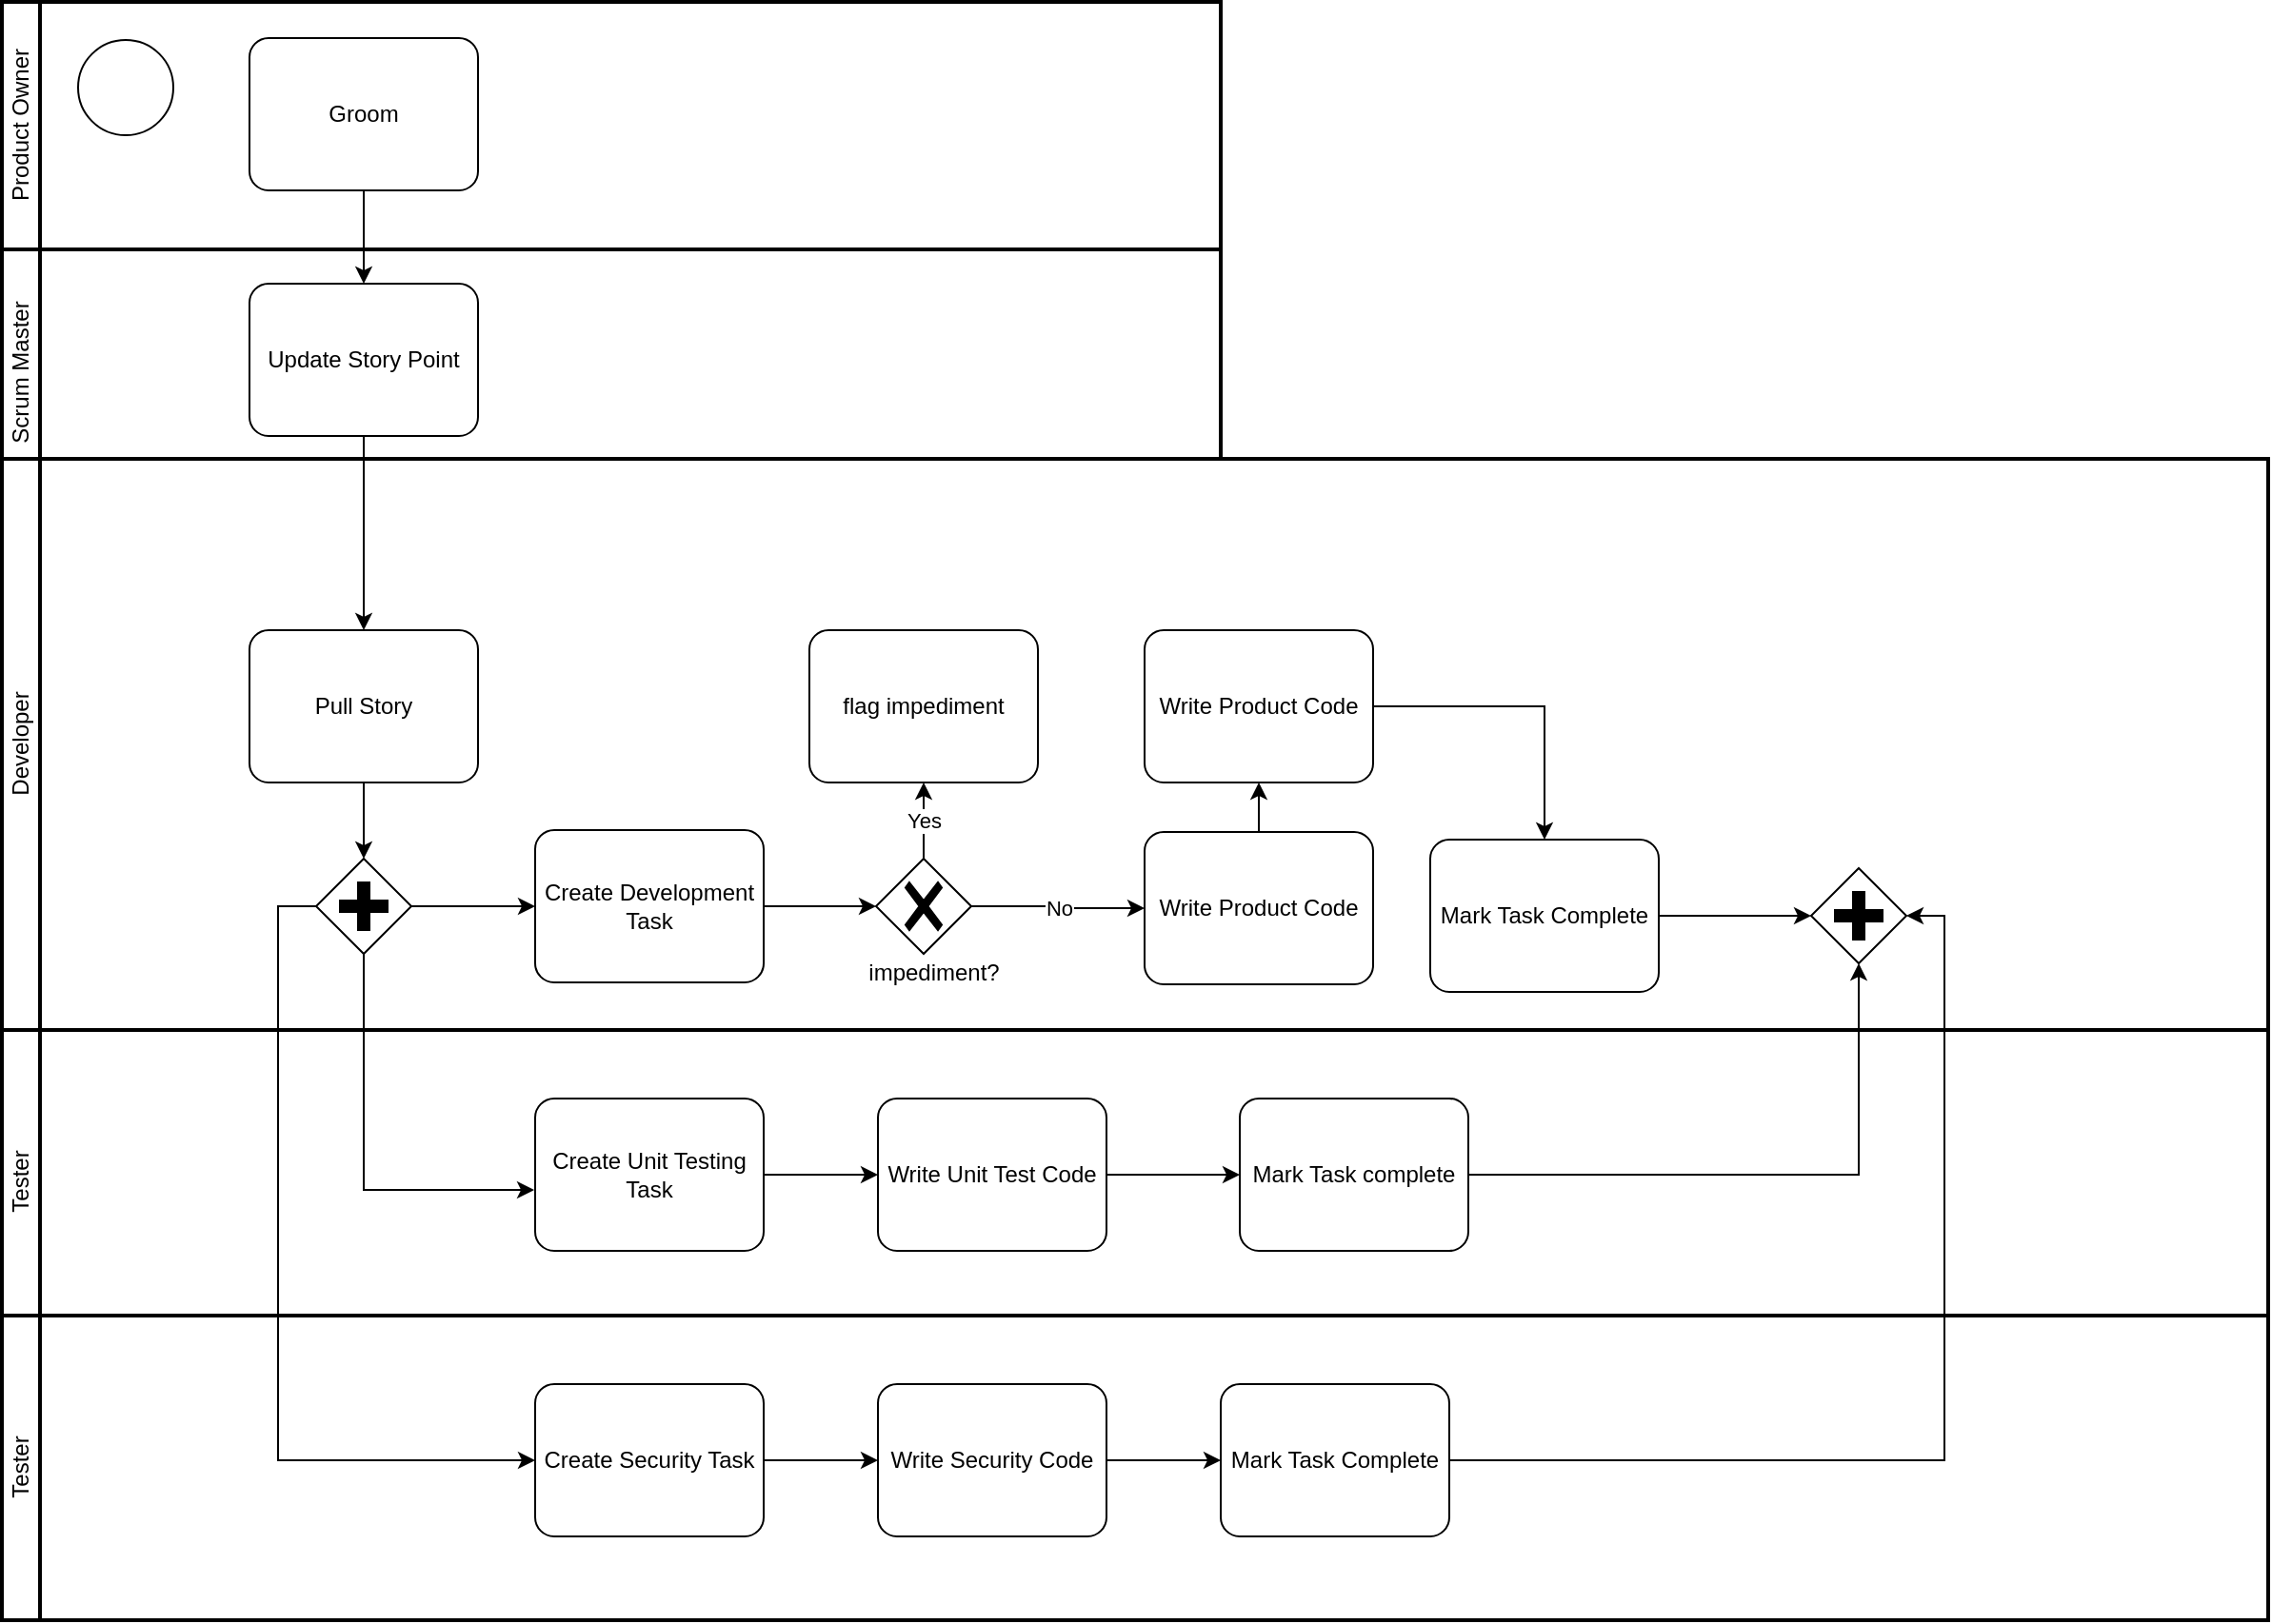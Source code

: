 <mxfile version="16.6.3" type="github" pages="2"><diagram id="_5m3srf5jCz5CyNSayfB" name="Page-1"><mxGraphModel dx="1892" dy="1052" grid="1" gridSize="10" guides="1" tooltips="1" connect="1" arrows="1" fold="1" page="1" pageScale="1" pageWidth="850" pageHeight="1100" math="0" shadow="0"><root><mxCell id="0"/><mxCell id="1" parent="0"/><mxCell id="sJbma0cb8wTK5Nyl8_7U-1" value="Product Owner" style="swimlane;html=1;startSize=20;fontStyle=0;collapsible=0;horizontal=0;swimlaneLine=1;swimlaneFillColor=#ffffff;strokeWidth=2;" vertex="1" parent="1"><mxGeometry x="110" y="20" width="640" height="130" as="geometry"/></mxCell><mxCell id="sJbma0cb8wTK5Nyl8_7U-4" value="" style="points=[[0.145,0.145,0],[0.5,0,0],[0.855,0.145,0],[1,0.5,0],[0.855,0.855,0],[0.5,1,0],[0.145,0.855,0],[0,0.5,0]];shape=mxgraph.bpmn.event;html=1;verticalLabelPosition=bottom;labelBackgroundColor=#ffffff;verticalAlign=top;align=center;perimeter=ellipsePerimeter;outlineConnect=0;aspect=fixed;outline=standard;symbol=general;" vertex="1" parent="sJbma0cb8wTK5Nyl8_7U-1"><mxGeometry x="40" y="20" width="50" height="50" as="geometry"/></mxCell><mxCell id="sJbma0cb8wTK5Nyl8_7U-5" value="Groom" style="points=[[0.25,0,0],[0.5,0,0],[0.75,0,0],[1,0.25,0],[1,0.5,0],[1,0.75,0],[0.75,1,0],[0.5,1,0],[0.25,1,0],[0,0.75,0],[0,0.5,0],[0,0.25,0]];shape=mxgraph.bpmn.task;whiteSpace=wrap;rectStyle=rounded;size=10;taskMarker=abstract;" vertex="1" parent="sJbma0cb8wTK5Nyl8_7U-1"><mxGeometry x="130" y="19" width="120" height="80" as="geometry"/></mxCell><mxCell id="sJbma0cb8wTK5Nyl8_7U-2" value="Scrum Master" style="swimlane;html=1;startSize=20;fontStyle=0;collapsible=0;horizontal=0;swimlaneLine=1;swimlaneFillColor=#ffffff;strokeWidth=2;" vertex="1" parent="1"><mxGeometry x="110" y="150" width="640" height="130" as="geometry"/></mxCell><mxCell id="jja5alJUXIAyAUdd--PY-1" value="Update Story Point" style="points=[[0.25,0,0],[0.5,0,0],[0.75,0,0],[1,0.25,0],[1,0.5,0],[1,0.75,0],[0.75,1,0],[0.5,1,0],[0.25,1,0],[0,0.75,0],[0,0.5,0],[0,0.25,0]];shape=mxgraph.bpmn.task;whiteSpace=wrap;rectStyle=rounded;size=10;taskMarker=abstract;" vertex="1" parent="sJbma0cb8wTK5Nyl8_7U-2"><mxGeometry x="130" y="18" width="120" height="80" as="geometry"/></mxCell><mxCell id="sJbma0cb8wTK5Nyl8_7U-3" value="Developer" style="swimlane;html=1;startSize=20;fontStyle=0;collapsible=0;horizontal=0;swimlaneLine=1;swimlaneFillColor=#ffffff;strokeWidth=2;" vertex="1" parent="1"><mxGeometry x="110" y="260" width="1190" height="300" as="geometry"/></mxCell><mxCell id="jja5alJUXIAyAUdd--PY-31" style="edgeStyle=orthogonalEdgeStyle;rounded=0;orthogonalLoop=1;jettySize=auto;html=1;exitX=0.5;exitY=1;exitDx=0;exitDy=0;exitPerimeter=0;entryX=0.5;entryY=0;entryDx=0;entryDy=0;entryPerimeter=0;" edge="1" parent="sJbma0cb8wTK5Nyl8_7U-3" source="jja5alJUXIAyAUdd--PY-2" target="jja5alJUXIAyAUdd--PY-28"><mxGeometry relative="1" as="geometry"/></mxCell><mxCell id="jja5alJUXIAyAUdd--PY-2" value="Pull Story" style="points=[[0.25,0,0],[0.5,0,0],[0.75,0,0],[1,0.25,0],[1,0.5,0],[1,0.75,0],[0.75,1,0],[0.5,1,0],[0.25,1,0],[0,0.75,0],[0,0.5,0],[0,0.25,0]];shape=mxgraph.bpmn.task;whiteSpace=wrap;rectStyle=rounded;size=10;taskMarker=abstract;" vertex="1" parent="sJbma0cb8wTK5Nyl8_7U-3"><mxGeometry x="130" y="90" width="120" height="80" as="geometry"/></mxCell><mxCell id="jja5alJUXIAyAUdd--PY-3" value="Create Development Task" style="points=[[0.25,0,0],[0.5,0,0],[0.75,0,0],[1,0.25,0],[1,0.5,0],[1,0.75,0],[0.75,1,0],[0.5,1,0],[0.25,1,0],[0,0.75,0],[0,0.5,0],[0,0.25,0]];shape=mxgraph.bpmn.task;whiteSpace=wrap;rectStyle=rounded;size=10;taskMarker=abstract;" vertex="1" parent="sJbma0cb8wTK5Nyl8_7U-3"><mxGeometry x="280" y="195" width="120" height="80" as="geometry"/></mxCell><mxCell id="jja5alJUXIAyAUdd--PY-12" value="Yes" style="edgeStyle=orthogonalEdgeStyle;rounded=0;orthogonalLoop=1;jettySize=auto;html=1;exitX=0.5;exitY=0;exitDx=0;exitDy=0;exitPerimeter=0;entryX=0.5;entryY=1;entryDx=0;entryDy=0;entryPerimeter=0;" edge="1" parent="sJbma0cb8wTK5Nyl8_7U-3" source="jja5alJUXIAyAUdd--PY-7" target="jja5alJUXIAyAUdd--PY-11"><mxGeometry relative="1" as="geometry"/></mxCell><mxCell id="jja5alJUXIAyAUdd--PY-15" value="No" style="edgeStyle=orthogonalEdgeStyle;rounded=0;orthogonalLoop=1;jettySize=auto;html=1;exitX=1;exitY=0.5;exitDx=0;exitDy=0;exitPerimeter=0;entryX=0;entryY=0.5;entryDx=0;entryDy=0;entryPerimeter=0;" edge="1" parent="sJbma0cb8wTK5Nyl8_7U-3" source="jja5alJUXIAyAUdd--PY-7" target="jja5alJUXIAyAUdd--PY-13"><mxGeometry relative="1" as="geometry"><mxPoint x="690" y="235" as="targetPoint"/></mxGeometry></mxCell><mxCell id="jja5alJUXIAyAUdd--PY-7" value="" style="points=[[0.25,0.25,0],[0.5,0,0],[0.75,0.25,0],[1,0.5,0],[0.75,0.75,0],[0.5,1,0],[0.25,0.75,0],[0,0.5,0]];shape=mxgraph.bpmn.gateway2;html=1;verticalLabelPosition=bottom;labelBackgroundColor=#ffffff;verticalAlign=top;align=center;perimeter=rhombusPerimeter;outlineConnect=0;outline=none;symbol=none;gwType=exclusive;" vertex="1" parent="sJbma0cb8wTK5Nyl8_7U-3"><mxGeometry x="459" y="210" width="50" height="50" as="geometry"/></mxCell><mxCell id="jja5alJUXIAyAUdd--PY-8" value="impediment?" style="text;html=1;align=center;verticalAlign=middle;resizable=0;points=[];autosize=1;strokeColor=none;fillColor=none;" vertex="1" parent="sJbma0cb8wTK5Nyl8_7U-3"><mxGeometry x="449" y="260" width="80" height="20" as="geometry"/></mxCell><mxCell id="jja5alJUXIAyAUdd--PY-6" value="" style="edgeStyle=orthogonalEdgeStyle;rounded=0;orthogonalLoop=1;jettySize=auto;html=1;entryX=0;entryY=0.5;entryDx=0;entryDy=0;entryPerimeter=0;" edge="1" parent="sJbma0cb8wTK5Nyl8_7U-3" source="jja5alJUXIAyAUdd--PY-3" target="jja5alJUXIAyAUdd--PY-7"><mxGeometry relative="1" as="geometry"><mxPoint x="500" y="20" as="targetPoint"/></mxGeometry></mxCell><mxCell id="jja5alJUXIAyAUdd--PY-11" value="flag impediment" style="points=[[0.25,0,0],[0.5,0,0],[0.75,0,0],[1,0.25,0],[1,0.5,0],[1,0.75,0],[0.75,1,0],[0.5,1,0],[0.25,1,0],[0,0.75,0],[0,0.5,0],[0,0.25,0]];shape=mxgraph.bpmn.task;whiteSpace=wrap;rectStyle=rounded;size=10;taskMarker=abstract;" vertex="1" parent="sJbma0cb8wTK5Nyl8_7U-3"><mxGeometry x="424" y="90" width="120" height="80" as="geometry"/></mxCell><mxCell id="jja5alJUXIAyAUdd--PY-51" style="edgeStyle=orthogonalEdgeStyle;rounded=0;orthogonalLoop=1;jettySize=auto;html=1;exitX=0.5;exitY=0;exitDx=0;exitDy=0;exitPerimeter=0;entryX=0.5;entryY=1;entryDx=0;entryDy=0;entryPerimeter=0;" edge="1" parent="sJbma0cb8wTK5Nyl8_7U-3" source="jja5alJUXIAyAUdd--PY-13" target="jja5alJUXIAyAUdd--PY-42"><mxGeometry relative="1" as="geometry"/></mxCell><mxCell id="jja5alJUXIAyAUdd--PY-13" value="Write Product Code" style="points=[[0.25,0,0],[0.5,0,0],[0.75,0,0],[1,0.25,0],[1,0.5,0],[1,0.75,0],[0.75,1,0],[0.5,1,0],[0.25,1,0],[0,0.75,0],[0,0.5,0],[0,0.25,0]];shape=mxgraph.bpmn.task;whiteSpace=wrap;rectStyle=rounded;size=10;taskMarker=abstract;" vertex="1" parent="sJbma0cb8wTK5Nyl8_7U-3"><mxGeometry x="600" y="196" width="120" height="80" as="geometry"/></mxCell><mxCell id="jja5alJUXIAyAUdd--PY-29" style="edgeStyle=orthogonalEdgeStyle;rounded=0;orthogonalLoop=1;jettySize=auto;html=1;exitX=1;exitY=0.5;exitDx=0;exitDy=0;exitPerimeter=0;" edge="1" parent="sJbma0cb8wTK5Nyl8_7U-3" source="jja5alJUXIAyAUdd--PY-28" target="jja5alJUXIAyAUdd--PY-3"><mxGeometry relative="1" as="geometry"/></mxCell><mxCell id="jja5alJUXIAyAUdd--PY-28" value="" style="points=[[0.25,0.25,0],[0.5,0,0],[0.75,0.25,0],[1,0.5,0],[0.75,0.75,0],[0.5,1,0],[0.25,0.75,0],[0,0.5,0]];shape=mxgraph.bpmn.gateway2;html=1;verticalLabelPosition=bottom;labelBackgroundColor=#ffffff;verticalAlign=top;align=center;perimeter=rhombusPerimeter;outlineConnect=0;outline=none;symbol=none;gwType=parallel;" vertex="1" parent="sJbma0cb8wTK5Nyl8_7U-3"><mxGeometry x="165" y="210" width="50" height="50" as="geometry"/></mxCell><mxCell id="jja5alJUXIAyAUdd--PY-42" value="Write Product Code" style="points=[[0.25,0,0],[0.5,0,0],[0.75,0,0],[1,0.25,0],[1,0.5,0],[1,0.75,0],[0.75,1,0],[0.5,1,0],[0.25,1,0],[0,0.75,0],[0,0.5,0],[0,0.25,0]];shape=mxgraph.bpmn.task;whiteSpace=wrap;rectStyle=rounded;size=10;taskMarker=abstract;" vertex="1" parent="sJbma0cb8wTK5Nyl8_7U-3"><mxGeometry x="600" y="90" width="120" height="80" as="geometry"/></mxCell><mxCell id="jja5alJUXIAyAUdd--PY-52" value="Mark Task Complete" style="points=[[0.25,0,0],[0.5,0,0],[0.75,0,0],[1,0.25,0],[1,0.5,0],[1,0.75,0],[0.75,1,0],[0.5,1,0],[0.25,1,0],[0,0.75,0],[0,0.5,0],[0,0.25,0]];shape=mxgraph.bpmn.task;whiteSpace=wrap;rectStyle=rounded;size=10;taskMarker=abstract;" vertex="1" parent="sJbma0cb8wTK5Nyl8_7U-3"><mxGeometry x="750" y="200" width="120" height="80" as="geometry"/></mxCell><mxCell id="jja5alJUXIAyAUdd--PY-53" value="" style="edgeStyle=orthogonalEdgeStyle;rounded=0;orthogonalLoop=1;jettySize=auto;html=1;" edge="1" parent="sJbma0cb8wTK5Nyl8_7U-3" source="jja5alJUXIAyAUdd--PY-42" target="jja5alJUXIAyAUdd--PY-52"><mxGeometry relative="1" as="geometry"/></mxCell><mxCell id="jja5alJUXIAyAUdd--PY-9" style="edgeStyle=orthogonalEdgeStyle;rounded=0;orthogonalLoop=1;jettySize=auto;html=1;exitX=0.5;exitY=1;exitDx=0;exitDy=0;exitPerimeter=0;entryX=0.5;entryY=0;entryDx=0;entryDy=0;entryPerimeter=0;" edge="1" parent="1" source="sJbma0cb8wTK5Nyl8_7U-5" target="jja5alJUXIAyAUdd--PY-1"><mxGeometry relative="1" as="geometry"/></mxCell><mxCell id="jja5alJUXIAyAUdd--PY-10" style="edgeStyle=orthogonalEdgeStyle;rounded=0;orthogonalLoop=1;jettySize=auto;html=1;exitX=0.5;exitY=1;exitDx=0;exitDy=0;exitPerimeter=0;entryX=0.5;entryY=0;entryDx=0;entryDy=0;entryPerimeter=0;" edge="1" parent="1" source="jja5alJUXIAyAUdd--PY-1" target="jja5alJUXIAyAUdd--PY-2"><mxGeometry relative="1" as="geometry"/></mxCell><mxCell id="jja5alJUXIAyAUdd--PY-16" value="Tester" style="swimlane;html=1;startSize=20;fontStyle=0;collapsible=0;horizontal=0;swimlaneLine=1;swimlaneFillColor=#ffffff;strokeWidth=2;" vertex="1" parent="1"><mxGeometry x="110" y="560" width="1190" height="160" as="geometry"/></mxCell><mxCell id="jja5alJUXIAyAUdd--PY-19" value="Create Unit Testing Task" style="points=[[0.25,0,0],[0.5,0,0],[0.75,0,0],[1,0.25,0],[1,0.5,0],[1,0.75,0],[0.75,1,0],[0.5,1,0],[0.25,1,0],[0,0.75,0],[0,0.5,0],[0,0.25,0]];shape=mxgraph.bpmn.task;whiteSpace=wrap;rectStyle=rounded;size=10;taskMarker=abstract;" vertex="1" parent="jja5alJUXIAyAUdd--PY-16"><mxGeometry x="280" y="36" width="120" height="80" as="geometry"/></mxCell><mxCell id="jja5alJUXIAyAUdd--PY-24" value="" style="edgeStyle=orthogonalEdgeStyle;rounded=0;orthogonalLoop=1;jettySize=auto;html=1;entryX=0;entryY=0.5;entryDx=0;entryDy=0;entryPerimeter=0;" edge="1" parent="jja5alJUXIAyAUdd--PY-16" source="jja5alJUXIAyAUdd--PY-19" target="jja5alJUXIAyAUdd--PY-26"><mxGeometry relative="1" as="geometry"><mxPoint x="470" y="235" as="targetPoint"/></mxGeometry></mxCell><mxCell id="jja5alJUXIAyAUdd--PY-26" value="Write Unit Test Code" style="points=[[0.25,0,0],[0.5,0,0],[0.75,0,0],[1,0.25,0],[1,0.5,0],[1,0.75,0],[0.75,1,0],[0.5,1,0],[0.25,1,0],[0,0.75,0],[0,0.5,0],[0,0.25,0]];shape=mxgraph.bpmn.task;whiteSpace=wrap;rectStyle=rounded;size=10;taskMarker=abstract;" vertex="1" parent="jja5alJUXIAyAUdd--PY-16"><mxGeometry x="460" y="36" width="120" height="80" as="geometry"/></mxCell><mxCell id="jja5alJUXIAyAUdd--PY-46" value="Mark Task complete" style="points=[[0.25,0,0],[0.5,0,0],[0.75,0,0],[1,0.25,0],[1,0.5,0],[1,0.75,0],[0.75,1,0],[0.5,1,0],[0.25,1,0],[0,0.75,0],[0,0.5,0],[0,0.25,0]];shape=mxgraph.bpmn.task;whiteSpace=wrap;rectStyle=rounded;size=10;taskMarker=abstract;" vertex="1" parent="jja5alJUXIAyAUdd--PY-16"><mxGeometry x="650" y="36" width="120" height="80" as="geometry"/></mxCell><mxCell id="jja5alJUXIAyAUdd--PY-47" value="" style="edgeStyle=orthogonalEdgeStyle;rounded=0;orthogonalLoop=1;jettySize=auto;html=1;" edge="1" parent="jja5alJUXIAyAUdd--PY-16" source="jja5alJUXIAyAUdd--PY-26" target="jja5alJUXIAyAUdd--PY-46"><mxGeometry relative="1" as="geometry"/></mxCell><mxCell id="jja5alJUXIAyAUdd--PY-30" style="edgeStyle=orthogonalEdgeStyle;rounded=0;orthogonalLoop=1;jettySize=auto;html=1;exitX=0.5;exitY=1;exitDx=0;exitDy=0;exitPerimeter=0;entryX=-0.004;entryY=0.6;entryDx=0;entryDy=0;entryPerimeter=0;" edge="1" parent="1" source="jja5alJUXIAyAUdd--PY-28" target="jja5alJUXIAyAUdd--PY-19"><mxGeometry relative="1" as="geometry"/></mxCell><mxCell id="jja5alJUXIAyAUdd--PY-32" value="Tester" style="swimlane;html=1;startSize=20;fontStyle=0;collapsible=0;horizontal=0;swimlaneLine=1;swimlaneFillColor=#ffffff;strokeWidth=2;" vertex="1" parent="1"><mxGeometry x="110" y="710" width="1190" height="160" as="geometry"/></mxCell><mxCell id="jja5alJUXIAyAUdd--PY-33" value="Create Security Task" style="points=[[0.25,0,0],[0.5,0,0],[0.75,0,0],[1,0.25,0],[1,0.5,0],[1,0.75,0],[0.75,1,0],[0.5,1,0],[0.25,1,0],[0,0.75,0],[0,0.5,0],[0,0.25,0]];shape=mxgraph.bpmn.task;whiteSpace=wrap;rectStyle=rounded;size=10;taskMarker=abstract;" vertex="1" parent="jja5alJUXIAyAUdd--PY-32"><mxGeometry x="280" y="36" width="120" height="80" as="geometry"/></mxCell><mxCell id="jja5alJUXIAyAUdd--PY-34" value="" style="edgeStyle=orthogonalEdgeStyle;rounded=0;orthogonalLoop=1;jettySize=auto;html=1;entryX=0;entryY=0.5;entryDx=0;entryDy=0;entryPerimeter=0;" edge="1" parent="jja5alJUXIAyAUdd--PY-32" source="jja5alJUXIAyAUdd--PY-33" target="jja5alJUXIAyAUdd--PY-35"><mxGeometry relative="1" as="geometry"><mxPoint x="470" y="235" as="targetPoint"/></mxGeometry></mxCell><mxCell id="jja5alJUXIAyAUdd--PY-35" value="Write Security Code" style="points=[[0.25,0,0],[0.5,0,0],[0.75,0,0],[1,0.25,0],[1,0.5,0],[1,0.75,0],[0.75,1,0],[0.5,1,0],[0.25,1,0],[0,0.75,0],[0,0.5,0],[0,0.25,0]];shape=mxgraph.bpmn.task;whiteSpace=wrap;rectStyle=rounded;size=10;taskMarker=abstract;" vertex="1" parent="jja5alJUXIAyAUdd--PY-32"><mxGeometry x="460" y="36" width="120" height="80" as="geometry"/></mxCell><mxCell id="jja5alJUXIAyAUdd--PY-55" value="Mark Task Complete" style="points=[[0.25,0,0],[0.5,0,0],[0.75,0,0],[1,0.25,0],[1,0.5,0],[1,0.75,0],[0.75,1,0],[0.5,1,0],[0.25,1,0],[0,0.75,0],[0,0.5,0],[0,0.25,0]];shape=mxgraph.bpmn.task;whiteSpace=wrap;rectStyle=rounded;size=10;taskMarker=abstract;" vertex="1" parent="jja5alJUXIAyAUdd--PY-32"><mxGeometry x="640" y="36" width="120" height="80" as="geometry"/></mxCell><mxCell id="jja5alJUXIAyAUdd--PY-56" value="" style="edgeStyle=orthogonalEdgeStyle;rounded=0;orthogonalLoop=1;jettySize=auto;html=1;" edge="1" parent="jja5alJUXIAyAUdd--PY-32" source="jja5alJUXIAyAUdd--PY-35" target="jja5alJUXIAyAUdd--PY-55"><mxGeometry relative="1" as="geometry"/></mxCell><mxCell id="jja5alJUXIAyAUdd--PY-36" style="edgeStyle=orthogonalEdgeStyle;rounded=0;orthogonalLoop=1;jettySize=auto;html=1;exitX=0;exitY=0.5;exitDx=0;exitDy=0;exitPerimeter=0;entryX=0;entryY=0.5;entryDx=0;entryDy=0;entryPerimeter=0;" edge="1" parent="1" source="jja5alJUXIAyAUdd--PY-28" target="jja5alJUXIAyAUdd--PY-33"><mxGeometry relative="1" as="geometry"/></mxCell><mxCell id="jja5alJUXIAyAUdd--PY-40" style="edgeStyle=orthogonalEdgeStyle;rounded=0;orthogonalLoop=1;jettySize=auto;html=1;entryX=0.5;entryY=1;entryDx=0;entryDy=0;entryPerimeter=0;exitX=1;exitY=0.5;exitDx=0;exitDy=0;exitPerimeter=0;" edge="1" parent="1" source="jja5alJUXIAyAUdd--PY-46" target="jja5alJUXIAyAUdd--PY-38"><mxGeometry relative="1" as="geometry"><mxPoint x="900" y="636" as="sourcePoint"/></mxGeometry></mxCell><mxCell id="jja5alJUXIAyAUdd--PY-41" style="edgeStyle=orthogonalEdgeStyle;rounded=0;orthogonalLoop=1;jettySize=auto;html=1;entryX=1;entryY=0.5;entryDx=0;entryDy=0;entryPerimeter=0;exitX=1;exitY=0.5;exitDx=0;exitDy=0;exitPerimeter=0;" edge="1" parent="1" source="jja5alJUXIAyAUdd--PY-55" target="jja5alJUXIAyAUdd--PY-38"><mxGeometry relative="1" as="geometry"><mxPoint x="950" y="786" as="sourcePoint"/></mxGeometry></mxCell><mxCell id="jja5alJUXIAyAUdd--PY-38" value="" style="points=[[0.25,0.25,0],[0.5,0,0],[0.75,0.25,0],[1,0.5,0],[0.75,0.75,0],[0.5,1,0],[0.25,0.75,0],[0,0.5,0]];shape=mxgraph.bpmn.gateway2;html=1;verticalLabelPosition=bottom;labelBackgroundColor=#ffffff;verticalAlign=top;align=center;perimeter=rhombusPerimeter;outlineConnect=0;outline=none;symbol=none;gwType=parallel;" vertex="1" parent="1"><mxGeometry x="1060" y="475" width="50" height="50" as="geometry"/></mxCell><mxCell id="jja5alJUXIAyAUdd--PY-54" style="edgeStyle=orthogonalEdgeStyle;rounded=0;orthogonalLoop=1;jettySize=auto;html=1;exitX=1;exitY=0.5;exitDx=0;exitDy=0;exitPerimeter=0;" edge="1" parent="1" source="jja5alJUXIAyAUdd--PY-52" target="jja5alJUXIAyAUdd--PY-38"><mxGeometry relative="1" as="geometry"/></mxCell></root></mxGraphModel></diagram><diagram id="kpRmsLxLycuJl__epjuG" name="mindmap"><mxGraphModel dx="946" dy="526" grid="1" gridSize="10" guides="1" tooltips="1" connect="1" arrows="1" fold="1" page="1" pageScale="1" pageWidth="850" pageHeight="1100" math="0" shadow="0"><root><mxCell id="8tqudO73Z4HLLYHnMug_-0"/><mxCell id="8tqudO73Z4HLLYHnMug_-1" parent="8tqudO73Z4HLLYHnMug_-0"/><mxCell id="97Q479K4r1Qtypzh9_Iu-0" value="" style="edgeStyle=none;rounded=0;jumpStyle=none;html=1;shadow=0;labelBackgroundColor=none;startArrow=none;startFill=0;endArrow=classic;endFill=1;jettySize=auto;orthogonalLoop=1;strokeColor=#2F5B7C;strokeWidth=3;fontFamily=Helvetica;fontSize=16;fontColor=#23445D;spacing=5;exitX=0.305;exitY=-0.007;exitDx=0;exitDy=0;exitPerimeter=0;" edge="1" parent="8tqudO73Z4HLLYHnMug_-1" source="97Q479K4r1Qtypzh9_Iu-4" target="97Q479K4r1Qtypzh9_Iu-19"><mxGeometry relative="1" as="geometry"/></mxCell><mxCell id="97Q479K4r1Qtypzh9_Iu-1" value="" style="edgeStyle=none;rounded=0;jumpStyle=none;html=1;shadow=0;labelBackgroundColor=none;startArrow=none;startFill=0;endArrow=classic;endFill=1;jettySize=auto;orthogonalLoop=1;strokeColor=#2F5B7C;strokeWidth=3;fontFamily=Helvetica;fontSize=16;fontColor=#23445D;spacing=5;" edge="1" parent="8tqudO73Z4HLLYHnMug_-1" source="97Q479K4r1Qtypzh9_Iu-4" target="97Q479K4r1Qtypzh9_Iu-26"><mxGeometry relative="1" as="geometry"/></mxCell><mxCell id="97Q479K4r1Qtypzh9_Iu-2" value="" style="edgeStyle=none;rounded=0;jumpStyle=none;html=1;shadow=0;labelBackgroundColor=none;startArrow=none;startFill=0;endArrow=classic;endFill=1;jettySize=auto;orthogonalLoop=1;strokeColor=#2F5B7C;strokeWidth=3;fontFamily=Helvetica;fontSize=16;fontColor=#23445D;spacing=5;" edge="1" parent="8tqudO73Z4HLLYHnMug_-1" source="97Q479K4r1Qtypzh9_Iu-4" target="97Q479K4r1Qtypzh9_Iu-15"><mxGeometry relative="1" as="geometry"/></mxCell><mxCell id="97Q479K4r1Qtypzh9_Iu-3" value="" style="edgeStyle=none;rounded=0;jumpStyle=none;html=1;shadow=0;labelBackgroundColor=none;startArrow=none;startFill=0;endArrow=classic;endFill=1;jettySize=auto;orthogonalLoop=1;strokeColor=#2F5B7C;strokeWidth=3;fontFamily=Helvetica;fontSize=16;fontColor=#23445D;spacing=5;" edge="1" parent="8tqudO73Z4HLLYHnMug_-1" source="97Q479K4r1Qtypzh9_Iu-4" target="97Q479K4r1Qtypzh9_Iu-8"><mxGeometry relative="1" as="geometry"/></mxCell><mxCell id="97Q479K4r1Qtypzh9_Iu-4" value="User Story" style="rounded=1;whiteSpace=wrap;html=1;shadow=0;labelBackgroundColor=none;strokeColor=none;strokeWidth=3;fillColor=#2F5B7C;fontFamily=Helvetica;fontSize=16;fontColor=#FFFFFF;align=center;fontStyle=1;spacing=5;arcSize=7;perimeterSpacing=2;" vertex="1" parent="8tqudO73Z4HLLYHnMug_-1"><mxGeometry x="501" y="350" width="150" height="70" as="geometry"/></mxCell><mxCell id="97Q479K4r1Qtypzh9_Iu-5" value="" style="edgeStyle=none;rounded=1;jumpStyle=none;html=1;shadow=0;labelBackgroundColor=none;startArrow=none;startFill=0;jettySize=auto;orthogonalLoop=1;strokeColor=#E85642;strokeWidth=3;fontFamily=Helvetica;fontSize=14;fontColor=#FFFFFF;spacing=5;fontStyle=1;fillColor=#b0e3e6;" edge="1" parent="8tqudO73Z4HLLYHnMug_-1" source="97Q479K4r1Qtypzh9_Iu-8" target="97Q479K4r1Qtypzh9_Iu-11"><mxGeometry relative="1" as="geometry"/></mxCell><mxCell id="97Q479K4r1Qtypzh9_Iu-6" value="" style="edgeStyle=none;rounded=1;jumpStyle=none;html=1;shadow=0;labelBackgroundColor=none;startArrow=none;startFill=0;jettySize=auto;orthogonalLoop=1;strokeColor=#E85642;strokeWidth=3;fontFamily=Helvetica;fontSize=14;fontColor=#FFFFFF;spacing=5;fontStyle=1;fillColor=#b0e3e6;entryX=1;entryY=0.5;entryDx=0;entryDy=0;" edge="1" parent="8tqudO73Z4HLLYHnMug_-1" source="97Q479K4r1Qtypzh9_Iu-8" target="97Q479K4r1Qtypzh9_Iu-10"><mxGeometry relative="1" as="geometry"><mxPoint x="252" y="556" as="targetPoint"/></mxGeometry></mxCell><mxCell id="97Q479K4r1Qtypzh9_Iu-7" value="" style="edgeStyle=none;rounded=1;jumpStyle=none;html=1;shadow=0;labelBackgroundColor=none;startArrow=none;startFill=0;jettySize=auto;orthogonalLoop=1;strokeColor=#E85642;strokeWidth=3;fontFamily=Helvetica;fontSize=14;fontColor=#FFFFFF;spacing=5;fontStyle=1;fillColor=#b0e3e6;" edge="1" parent="8tqudO73Z4HLLYHnMug_-1" source="97Q479K4r1Qtypzh9_Iu-8" target="97Q479K4r1Qtypzh9_Iu-9"><mxGeometry relative="1" as="geometry"/></mxCell><mxCell id="97Q479K4r1Qtypzh9_Iu-8" value="Ci Pipeline" style="rounded=1;whiteSpace=wrap;html=1;shadow=0;labelBackgroundColor=none;strokeColor=none;strokeWidth=3;fillColor=#e85642;fontFamily=Helvetica;fontSize=14;fontColor=#FFFFFF;align=center;spacing=5;fontStyle=1;arcSize=7;perimeterSpacing=2;" vertex="1" parent="8tqudO73Z4HLLYHnMug_-1"><mxGeometry x="420" y="510" width="150" height="60" as="geometry"/></mxCell><mxCell id="97Q479K4r1Qtypzh9_Iu-9" value="Build" style="rounded=1;whiteSpace=wrap;html=1;shadow=0;labelBackgroundColor=none;strokeColor=none;strokeWidth=3;fillColor=#f08e81;fontFamily=Helvetica;fontSize=14;fontColor=#FFFFFF;align=center;spacing=5;fontStyle=0;arcSize=7;perimeterSpacing=2;" vertex="1" parent="8tqudO73Z4HLLYHnMug_-1"><mxGeometry x="430" y="660" width="150" height="60" as="geometry"/></mxCell><mxCell id="97Q479K4r1Qtypzh9_Iu-10" value="Deploy" style="rounded=1;whiteSpace=wrap;html=1;shadow=0;labelBackgroundColor=none;strokeColor=none;strokeWidth=3;fillColor=#f08e81;fontFamily=Helvetica;fontSize=14;fontColor=#FFFFFF;align=center;spacing=5;fontStyle=0;arcSize=7;perimeterSpacing=2;" vertex="1" parent="8tqudO73Z4HLLYHnMug_-1"><mxGeometry x="220" y="620" width="150" height="60" as="geometry"/></mxCell><mxCell id="97Q479K4r1Qtypzh9_Iu-11" value="Automatic Tests" style="rounded=1;whiteSpace=wrap;html=1;shadow=0;labelBackgroundColor=none;strokeColor=none;strokeWidth=3;fillColor=#f08e81;fontFamily=Helvetica;fontSize=14;fontColor=#FFFFFF;align=center;spacing=5;fontStyle=0;arcSize=7;perimeterSpacing=2;" vertex="1" parent="8tqudO73Z4HLLYHnMug_-1"><mxGeometry x="170" y="490" width="150" height="60" as="geometry"/></mxCell><mxCell id="97Q479K4r1Qtypzh9_Iu-12" value="" style="edgeStyle=none;rounded=0;jumpStyle=none;html=1;shadow=0;labelBackgroundColor=none;startArrow=none;startFill=0;endArrow=classic;endFill=1;jettySize=auto;orthogonalLoop=1;strokeColor=#1699D3;strokeWidth=3;fontFamily=Helvetica;fontSize=14;fontColor=#FFFFFF;spacing=5;" edge="1" parent="8tqudO73Z4HLLYHnMug_-1" source="97Q479K4r1Qtypzh9_Iu-15" target="97Q479K4r1Qtypzh9_Iu-18"><mxGeometry relative="1" as="geometry"/></mxCell><mxCell id="97Q479K4r1Qtypzh9_Iu-13" value="" style="edgeStyle=none;rounded=0;jumpStyle=none;html=1;shadow=0;labelBackgroundColor=none;startArrow=none;startFill=0;endArrow=classic;endFill=1;jettySize=auto;orthogonalLoop=1;strokeColor=#1699D3;strokeWidth=3;fontFamily=Helvetica;fontSize=14;fontColor=#FFFFFF;spacing=5;" edge="1" parent="8tqudO73Z4HLLYHnMug_-1" source="97Q479K4r1Qtypzh9_Iu-15" target="97Q479K4r1Qtypzh9_Iu-17"><mxGeometry relative="1" as="geometry"/></mxCell><mxCell id="97Q479K4r1Qtypzh9_Iu-14" value="" style="edgeStyle=none;rounded=0;jumpStyle=none;html=1;shadow=0;labelBackgroundColor=none;startArrow=none;startFill=0;endArrow=classic;endFill=1;jettySize=auto;orthogonalLoop=1;strokeColor=#1699D3;strokeWidth=3;fontFamily=Helvetica;fontSize=14;fontColor=#FFFFFF;spacing=5;" edge="1" parent="8tqudO73Z4HLLYHnMug_-1" source="97Q479K4r1Qtypzh9_Iu-15" target="97Q479K4r1Qtypzh9_Iu-16"><mxGeometry relative="1" as="geometry"/></mxCell><mxCell id="97Q479K4r1Qtypzh9_Iu-15" value="Developer" style="rounded=1;whiteSpace=wrap;html=1;shadow=0;labelBackgroundColor=none;strokeColor=none;strokeWidth=3;fillColor=#1699d3;fontFamily=Helvetica;fontSize=14;fontColor=#FFFFFF;align=center;spacing=5;fontStyle=1;arcSize=7;perimeterSpacing=2;" vertex="1" parent="8tqudO73Z4HLLYHnMug_-1"><mxGeometry x="670" y="500" width="150" height="60" as="geometry"/></mxCell><mxCell id="97Q479K4r1Qtypzh9_Iu-16" value="Develop" style="rounded=1;whiteSpace=wrap;html=1;shadow=0;labelBackgroundColor=none;strokeColor=none;strokeWidth=3;fillColor=#64bbe2;fontFamily=Helvetica;fontSize=14;fontColor=#FFFFFF;align=center;spacing=5;arcSize=7;perimeterSpacing=2;" vertex="1" parent="8tqudO73Z4HLLYHnMug_-1"><mxGeometry x="890" y="510" width="150" height="60" as="geometry"/></mxCell><mxCell id="97Q479K4r1Qtypzh9_Iu-17" value="Unit Test" style="rounded=1;whiteSpace=wrap;html=1;shadow=0;labelBackgroundColor=none;strokeColor=none;strokeWidth=3;fillColor=#64bbe2;fontFamily=Helvetica;fontSize=14;fontColor=#FFFFFF;align=center;spacing=5;arcSize=7;perimeterSpacing=2;" vertex="1" parent="8tqudO73Z4HLLYHnMug_-1"><mxGeometry x="830" y="630" width="150" height="60" as="geometry"/></mxCell><mxCell id="97Q479K4r1Qtypzh9_Iu-18" value="Pull" style="rounded=1;whiteSpace=wrap;html=1;shadow=0;labelBackgroundColor=none;strokeColor=none;strokeWidth=3;fillColor=#64bbe2;fontFamily=Helvetica;fontSize=14;fontColor=#FFFFFF;align=center;spacing=5;arcSize=7;perimeterSpacing=2;" vertex="1" parent="8tqudO73Z4HLLYHnMug_-1"><mxGeometry x="630" y="660" width="150" height="60" as="geometry"/></mxCell><mxCell id="97Q479K4r1Qtypzh9_Iu-19" value="Product Owner" style="rounded=1;whiteSpace=wrap;html=1;shadow=0;labelBackgroundColor=none;strokeColor=none;strokeWidth=3;fillColor=#F08705;fontFamily=Helvetica;fontSize=14;fontColor=#FFFFFF;align=center;spacing=5;fontStyle=1;arcSize=7;perimeterSpacing=2;" vertex="1" parent="8tqudO73Z4HLLYHnMug_-1"><mxGeometry x="390" y="200" width="150" height="60" as="geometry"/></mxCell><mxCell id="97Q479K4r1Qtypzh9_Iu-20" value="Validate" style="rounded=1;whiteSpace=wrap;html=1;shadow=0;labelBackgroundColor=none;strokeColor=none;strokeWidth=3;fillColor=#f5af58;fontFamily=Helvetica;fontSize=14;fontColor=#FFFFFF;align=center;spacing=5;arcSize=7;perimeterSpacing=2;" vertex="1" parent="8tqudO73Z4HLLYHnMug_-1"><mxGeometry x="430" y="90" width="150" height="60" as="geometry"/></mxCell><mxCell id="97Q479K4r1Qtypzh9_Iu-21" value="" style="edgeStyle=none;rounded=0;jumpStyle=none;html=1;shadow=0;labelBackgroundColor=none;startArrow=none;startFill=0;endArrow=classic;endFill=1;jettySize=auto;orthogonalLoop=1;strokeColor=#F08705;strokeWidth=3;fontFamily=Helvetica;fontSize=14;fontColor=#FFFFFF;spacing=5;" edge="1" parent="8tqudO73Z4HLLYHnMug_-1" source="97Q479K4r1Qtypzh9_Iu-19" target="97Q479K4r1Qtypzh9_Iu-20"><mxGeometry relative="1" as="geometry"/></mxCell><mxCell id="97Q479K4r1Qtypzh9_Iu-22" value="Groom" style="rounded=1;whiteSpace=wrap;html=1;shadow=0;labelBackgroundColor=none;strokeColor=none;strokeWidth=3;fillColor=#f5af58;fontFamily=Helvetica;fontSize=14;fontColor=#FFFFFF;align=center;spacing=5;arcSize=7;perimeterSpacing=2;" vertex="1" parent="8tqudO73Z4HLLYHnMug_-1"><mxGeometry x="240" y="60" width="150" height="60" as="geometry"/></mxCell><mxCell id="97Q479K4r1Qtypzh9_Iu-23" value="" style="edgeStyle=none;rounded=0;jumpStyle=none;html=1;shadow=0;labelBackgroundColor=none;startArrow=none;startFill=0;endArrow=classic;endFill=1;jettySize=auto;orthogonalLoop=1;strokeColor=#F08705;strokeWidth=3;fontFamily=Helvetica;fontSize=14;fontColor=#FFFFFF;spacing=5;" edge="1" parent="8tqudO73Z4HLLYHnMug_-1" source="97Q479K4r1Qtypzh9_Iu-19" target="97Q479K4r1Qtypzh9_Iu-22"><mxGeometry relative="1" as="geometry"/></mxCell><mxCell id="97Q479K4r1Qtypzh9_Iu-24" value="Define" style="rounded=1;whiteSpace=wrap;html=1;shadow=0;labelBackgroundColor=none;strokeColor=none;strokeWidth=3;fillColor=#f5af58;fontFamily=Helvetica;fontSize=14;fontColor=#FFFFFF;align=center;spacing=5;arcSize=7;perimeterSpacing=2;" vertex="1" parent="8tqudO73Z4HLLYHnMug_-1"><mxGeometry x="180" y="150" width="150" height="60" as="geometry"/></mxCell><mxCell id="97Q479K4r1Qtypzh9_Iu-25" value="" style="edgeStyle=none;rounded=0;jumpStyle=none;html=1;shadow=0;labelBackgroundColor=none;startArrow=none;startFill=0;endArrow=classic;endFill=1;jettySize=auto;orthogonalLoop=1;strokeColor=#F08705;strokeWidth=3;fontFamily=Helvetica;fontSize=14;fontColor=#FFFFFF;spacing=5;" edge="1" parent="8tqudO73Z4HLLYHnMug_-1" source="97Q479K4r1Qtypzh9_Iu-19" target="97Q479K4r1Qtypzh9_Iu-24"><mxGeometry relative="1" as="geometry"/></mxCell><mxCell id="97Q479K4r1Qtypzh9_Iu-26" value="Scrum Master" style="rounded=1;whiteSpace=wrap;html=1;shadow=0;labelBackgroundColor=none;strokeColor=none;strokeWidth=3;fillColor=#12aab5;fontFamily=Helvetica;fontSize=14;fontColor=#FFFFFF;align=center;spacing=5;fontStyle=1;arcSize=7;perimeterSpacing=2;" vertex="1" parent="8tqudO73Z4HLLYHnMug_-1"><mxGeometry x="760" y="360.0" width="150" height="60" as="geometry"/></mxCell><mxCell id="97Q479K4r1Qtypzh9_Iu-27" value="Resolve Impediment" style="rounded=1;whiteSpace=wrap;html=1;shadow=0;labelBackgroundColor=none;strokeColor=none;strokeWidth=3;fillColor=#61c6ce;fontFamily=Helvetica;fontSize=14;fontColor=#FFFFFF;align=center;spacing=5;fontStyle=0;arcSize=7;perimeterSpacing=2;" vertex="1" parent="8tqudO73Z4HLLYHnMug_-1"><mxGeometry x="960" y="430" width="150" height="60" as="geometry"/></mxCell><mxCell id="97Q479K4r1Qtypzh9_Iu-28" value="" style="edgeStyle=none;rounded=1;jumpStyle=none;html=1;shadow=0;labelBackgroundColor=none;startArrow=none;startFill=0;jettySize=auto;orthogonalLoop=1;strokeColor=#12AAB5;strokeWidth=3;fontFamily=Helvetica;fontSize=14;fontColor=#FFFFFF;spacing=5;fontStyle=1;fillColor=#b0e3e6;" edge="1" parent="8tqudO73Z4HLLYHnMug_-1" source="97Q479K4r1Qtypzh9_Iu-26" target="97Q479K4r1Qtypzh9_Iu-27"><mxGeometry relative="1" as="geometry"/></mxCell><mxCell id="97Q479K4r1Qtypzh9_Iu-29" value="Monitor" style="rounded=1;whiteSpace=wrap;html=1;shadow=0;labelBackgroundColor=none;strokeColor=none;strokeWidth=3;fillColor=#61c6ce;fontFamily=Helvetica;fontSize=14;fontColor=#FFFFFF;align=center;spacing=5;fontStyle=0;arcSize=7;perimeterSpacing=2;" vertex="1" parent="8tqudO73Z4HLLYHnMug_-1"><mxGeometry x="1010" y="320" width="150" height="60" as="geometry"/></mxCell><mxCell id="97Q479K4r1Qtypzh9_Iu-30" value="" style="edgeStyle=none;rounded=1;jumpStyle=none;html=1;shadow=0;labelBackgroundColor=none;startArrow=none;startFill=0;jettySize=auto;orthogonalLoop=1;strokeColor=#12AAB5;strokeWidth=3;fontFamily=Helvetica;fontSize=14;fontColor=#FFFFFF;spacing=5;fontStyle=1;fillColor=#b0e3e6;" edge="1" parent="8tqudO73Z4HLLYHnMug_-1" source="97Q479K4r1Qtypzh9_Iu-26" target="97Q479K4r1Qtypzh9_Iu-29"><mxGeometry relative="1" as="geometry"/></mxCell><mxCell id="97Q479K4r1Qtypzh9_Iu-31" value="Plan" style="rounded=1;whiteSpace=wrap;html=1;shadow=0;labelBackgroundColor=none;strokeColor=none;strokeWidth=3;fillColor=#61c6ce;fontFamily=Helvetica;fontSize=14;fontColor=#FFFFFF;align=center;spacing=5;fontStyle=0;arcSize=7;perimeterSpacing=2;" vertex="1" parent="8tqudO73Z4HLLYHnMug_-1"><mxGeometry x="880" y="240" width="150" height="60" as="geometry"/></mxCell><mxCell id="97Q479K4r1Qtypzh9_Iu-32" value="" style="edgeStyle=none;rounded=1;jumpStyle=none;html=1;shadow=0;labelBackgroundColor=none;startArrow=none;startFill=0;jettySize=auto;orthogonalLoop=1;strokeColor=#12AAB5;strokeWidth=3;fontFamily=Helvetica;fontSize=14;fontColor=#FFFFFF;spacing=5;fontStyle=1;fillColor=#b0e3e6;" edge="1" parent="8tqudO73Z4HLLYHnMug_-1" source="97Q479K4r1Qtypzh9_Iu-26" target="97Q479K4r1Qtypzh9_Iu-31"><mxGeometry relative="1" as="geometry"/></mxCell><mxCell id="97Q479K4r1Qtypzh9_Iu-33" value="" style="edgeStyle=none;rounded=0;jumpStyle=none;html=1;shadow=0;labelBackgroundColor=none;startArrow=none;startFill=0;endArrow=classic;endFill=1;jettySize=auto;orthogonalLoop=1;strokeColor=#1699D3;strokeWidth=3;fontFamily=Helvetica;fontSize=14;fontColor=#FFFFFF;spacing=5;" edge="1" parent="8tqudO73Z4HLLYHnMug_-1" source="97Q479K4r1Qtypzh9_Iu-36" target="97Q479K4r1Qtypzh9_Iu-39"><mxGeometry relative="1" as="geometry"/></mxCell><mxCell id="97Q479K4r1Qtypzh9_Iu-34" value="" style="edgeStyle=none;rounded=0;jumpStyle=none;html=1;shadow=0;labelBackgroundColor=none;startArrow=none;startFill=0;endArrow=classic;endFill=1;jettySize=auto;orthogonalLoop=1;strokeColor=#1699D3;strokeWidth=3;fontFamily=Helvetica;fontSize=14;fontColor=#FFFFFF;spacing=5;" edge="1" parent="8tqudO73Z4HLLYHnMug_-1" source="97Q479K4r1Qtypzh9_Iu-36" target="97Q479K4r1Qtypzh9_Iu-38"><mxGeometry relative="1" as="geometry"/></mxCell><mxCell id="97Q479K4r1Qtypzh9_Iu-35" value="" style="edgeStyle=none;rounded=0;jumpStyle=none;html=1;shadow=0;labelBackgroundColor=none;startArrow=none;startFill=0;endArrow=classic;endFill=1;jettySize=auto;orthogonalLoop=1;strokeColor=#1699D3;strokeWidth=3;fontFamily=Helvetica;fontSize=14;fontColor=#FFFFFF;spacing=5;" edge="1" parent="8tqudO73Z4HLLYHnMug_-1" source="97Q479K4r1Qtypzh9_Iu-36" target="97Q479K4r1Qtypzh9_Iu-37"><mxGeometry relative="1" as="geometry"/></mxCell><mxCell id="97Q479K4r1Qtypzh9_Iu-36" value="Tester" style="rounded=1;whiteSpace=wrap;html=1;shadow=0;labelBackgroundColor=none;strokeColor=none;strokeWidth=3;fillColor=#1699d3;fontFamily=Helvetica;fontSize=14;fontColor=#FFFFFF;align=center;spacing=5;fontStyle=1;arcSize=7;perimeterSpacing=2;" vertex="1" parent="8tqudO73Z4HLLYHnMug_-1"><mxGeometry x="240" y="320" width="150" height="60" as="geometry"/></mxCell><mxCell id="97Q479K4r1Qtypzh9_Iu-37" value="Manual Integration Test" style="rounded=1;whiteSpace=wrap;html=1;shadow=0;labelBackgroundColor=none;strokeColor=none;strokeWidth=3;fillColor=#64bbe2;fontFamily=Helvetica;fontSize=14;fontColor=#FFFFFF;align=center;spacing=5;arcSize=7;perimeterSpacing=2;" vertex="1" parent="8tqudO73Z4HLLYHnMug_-1"><mxGeometry x="90" y="220" width="150" height="60" as="geometry"/></mxCell><mxCell id="97Q479K4r1Qtypzh9_Iu-38" value="Automate tests" style="rounded=1;whiteSpace=wrap;html=1;shadow=0;labelBackgroundColor=none;strokeColor=none;strokeWidth=3;fillColor=#64bbe2;fontFamily=Helvetica;fontSize=14;fontColor=#FFFFFF;align=center;spacing=5;arcSize=7;perimeterSpacing=2;" vertex="1" parent="8tqudO73Z4HLLYHnMug_-1"><mxGeometry x="20" y="310" width="150" height="60" as="geometry"/></mxCell><mxCell id="97Q479K4r1Qtypzh9_Iu-39" value="Analysis" style="rounded=1;whiteSpace=wrap;html=1;shadow=0;labelBackgroundColor=none;strokeColor=none;strokeWidth=3;fillColor=#64bbe2;fontFamily=Helvetica;fontSize=14;fontColor=#FFFFFF;align=center;spacing=5;arcSize=7;perimeterSpacing=2;" vertex="1" parent="8tqudO73Z4HLLYHnMug_-1"><mxGeometry x="40" y="420" width="150" height="60" as="geometry"/></mxCell><mxCell id="97Q479K4r1Qtypzh9_Iu-40" value="" style="edgeStyle=none;rounded=0;jumpStyle=none;html=1;shadow=0;labelBackgroundColor=none;startArrow=none;startFill=0;endArrow=classic;endFill=1;jettySize=auto;orthogonalLoop=1;strokeColor=#2F5B7C;strokeWidth=3;fontFamily=Helvetica;fontSize=16;fontColor=#23445D;spacing=5;entryX=1;entryY=0.75;entryDx=0;entryDy=0;exitX=0;exitY=0.5;exitDx=0;exitDy=0;" edge="1" parent="8tqudO73Z4HLLYHnMug_-1" source="97Q479K4r1Qtypzh9_Iu-4" target="97Q479K4r1Qtypzh9_Iu-36"><mxGeometry relative="1" as="geometry"><mxPoint x="500" y="350" as="sourcePoint"/><mxPoint x="364.997" y="404" as="targetPoint"/></mxGeometry></mxCell><mxCell id="97Q479K4r1Qtypzh9_Iu-41" value="Security" style="rounded=1;whiteSpace=wrap;html=1;shadow=0;labelBackgroundColor=none;strokeColor=none;strokeWidth=3;fillColor=#e85642;fontFamily=Helvetica;fontSize=14;fontColor=#FFFFFF;align=center;spacing=5;fontStyle=1;arcSize=7;perimeterSpacing=2;" vertex="1" parent="8tqudO73Z4HLLYHnMug_-1"><mxGeometry x="630" y="220" width="150" height="60" as="geometry"/></mxCell><mxCell id="97Q479K4r1Qtypzh9_Iu-42" value="" style="edgeStyle=none;rounded=0;jumpStyle=none;html=1;shadow=0;labelBackgroundColor=none;startArrow=none;startFill=0;endArrow=classic;endFill=1;jettySize=auto;orthogonalLoop=1;strokeColor=#2F5B7C;strokeWidth=3;fontFamily=Helvetica;fontSize=16;fontColor=#23445D;spacing=5;entryX=0.25;entryY=1;entryDx=0;entryDy=0;" edge="1" parent="8tqudO73Z4HLLYHnMug_-1" target="97Q479K4r1Qtypzh9_Iu-41"><mxGeometry relative="1" as="geometry"><mxPoint x="620" y="348" as="sourcePoint"/><mxPoint x="705" y="344.0" as="targetPoint"/></mxGeometry></mxCell><mxCell id="97Q479K4r1Qtypzh9_Iu-43" value="Build" style="rounded=1;whiteSpace=wrap;html=1;shadow=0;labelBackgroundColor=none;strokeColor=none;strokeWidth=3;fillColor=#f08e81;fontFamily=Helvetica;fontSize=14;fontColor=#FFFFFF;align=center;spacing=5;fontStyle=0;arcSize=7;perimeterSpacing=2;" vertex="1" parent="8tqudO73Z4HLLYHnMug_-1"><mxGeometry x="600" y="70" width="150" height="60" as="geometry"/></mxCell><mxCell id="97Q479K4r1Qtypzh9_Iu-44" value="Build" style="rounded=1;whiteSpace=wrap;html=1;shadow=0;labelBackgroundColor=none;strokeColor=none;strokeWidth=3;fillColor=#f08e81;fontFamily=Helvetica;fontSize=14;fontColor=#FFFFFF;align=center;spacing=5;fontStyle=0;arcSize=7;perimeterSpacing=2;" vertex="1" parent="8tqudO73Z4HLLYHnMug_-1"><mxGeometry x="770" y="120" width="150" height="60" as="geometry"/></mxCell><mxCell id="97Q479K4r1Qtypzh9_Iu-45" value="" style="edgeStyle=none;rounded=1;jumpStyle=none;html=1;shadow=0;labelBackgroundColor=none;startArrow=none;startFill=0;jettySize=auto;orthogonalLoop=1;strokeColor=#E85642;strokeWidth=3;fontFamily=Helvetica;fontSize=14;fontColor=#FFFFFF;spacing=5;fontStyle=1;fillColor=#b0e3e6;entryX=0.5;entryY=1;entryDx=0;entryDy=0;exitX=0.5;exitY=0;exitDx=0;exitDy=0;" edge="1" parent="8tqudO73Z4HLLYHnMug_-1" source="97Q479K4r1Qtypzh9_Iu-41" target="97Q479K4r1Qtypzh9_Iu-43"><mxGeometry relative="1" as="geometry"><mxPoint x="680" y="210" as="sourcePoint"/><mxPoint x="630.0" y="210" as="targetPoint"/></mxGeometry></mxCell><mxCell id="97Q479K4r1Qtypzh9_Iu-46" value="" style="edgeStyle=none;rounded=1;jumpStyle=none;html=1;shadow=0;labelBackgroundColor=none;startArrow=none;startFill=0;jettySize=auto;orthogonalLoop=1;strokeColor=#E85642;strokeWidth=3;fontFamily=Helvetica;fontSize=14;fontColor=#FFFFFF;spacing=5;fontStyle=1;fillColor=#b0e3e6;entryX=0.25;entryY=1;entryDx=0;entryDy=0;" edge="1" parent="8tqudO73Z4HLLYHnMug_-1" target="97Q479K4r1Qtypzh9_Iu-44"><mxGeometry relative="1" as="geometry"><mxPoint x="770" y="220" as="sourcePoint"/><mxPoint x="740" y="142.0" as="targetPoint"/></mxGeometry></mxCell></root></mxGraphModel></diagram></mxfile>